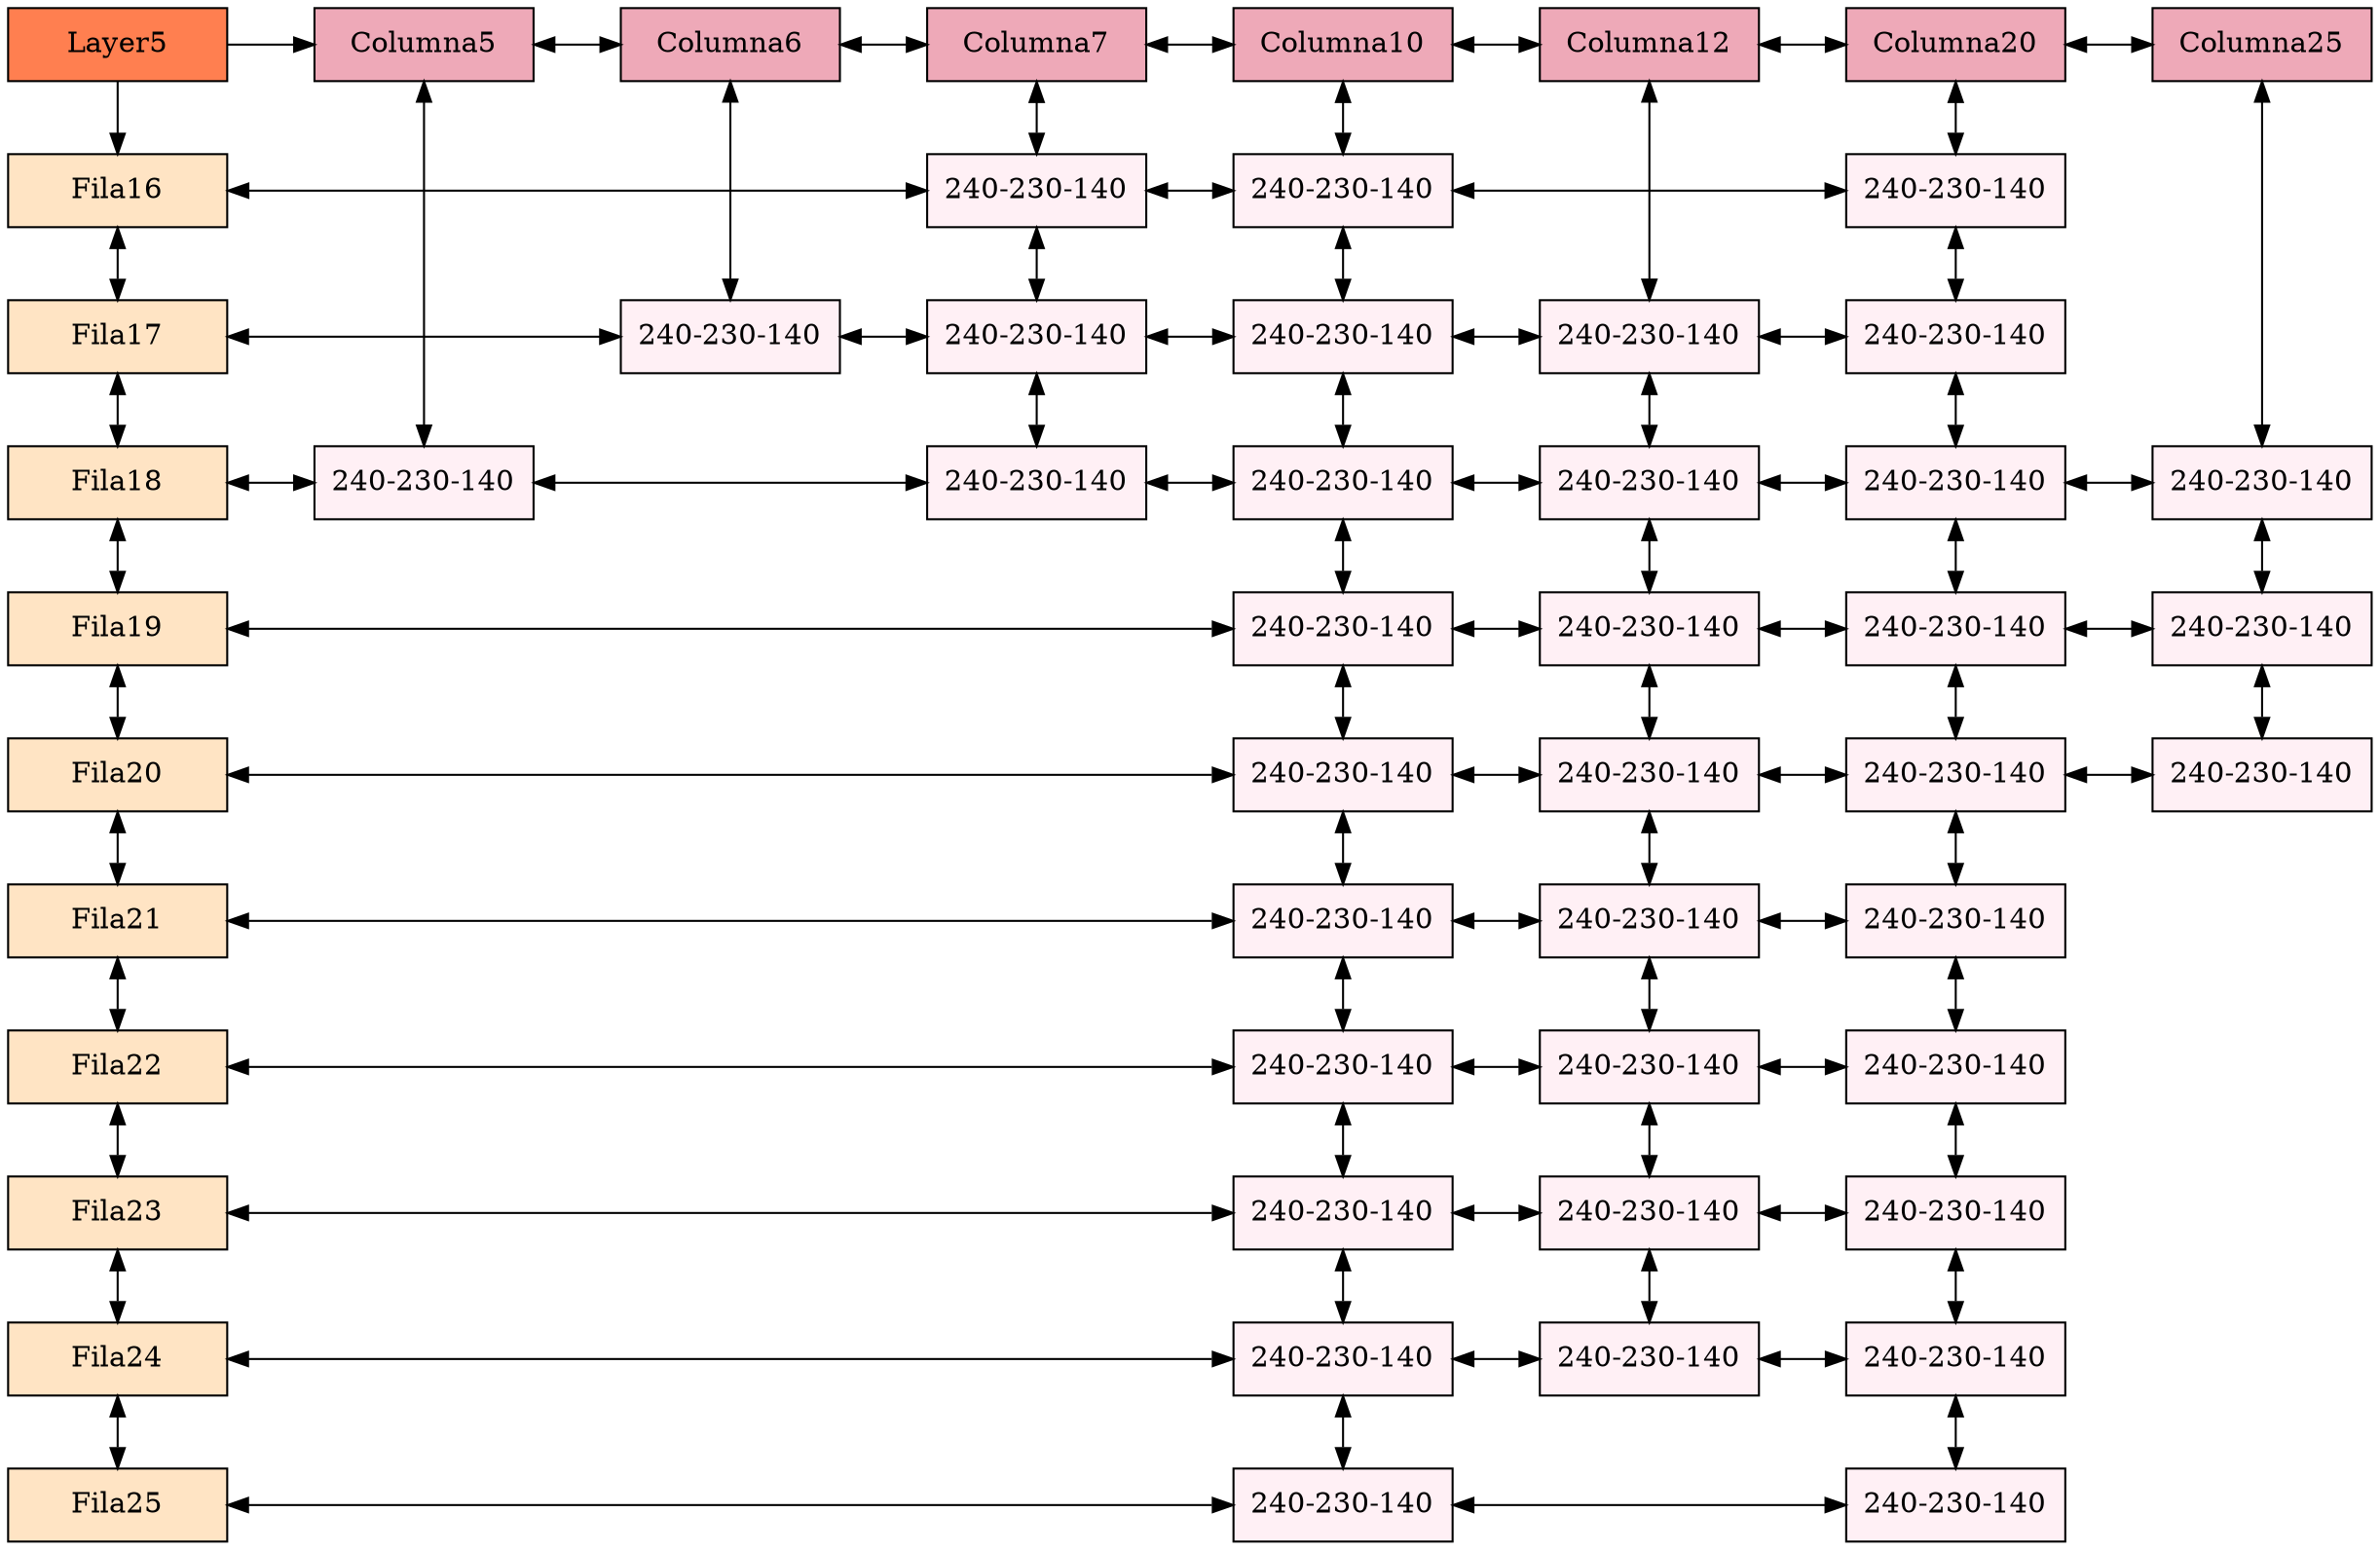 digraph Sparse_Matrix{
node [shape=box]
graph [ranksep="0.5", nodesep="0.6"];
/* Group 0 para alinear verticalmente RAIZ*/ 
Layer5[ label = "Layer5", width = 1.5, style = filled, fillcolor = coral, group = 0 ];

// Filas 
Fila16 [label = "Fila16" width = 1.5 style = filled, fillcolor = bisque1, group = 0 ];
Fila17 [label = "Fila17" width = 1.5 style = filled, fillcolor = bisque1, group = 0 ];
Fila18 [label = "Fila18" width = 1.5 style = filled, fillcolor = bisque1, group = 0 ];
Fila19 [label = "Fila19" width = 1.5 style = filled, fillcolor = bisque1, group = 0 ];
Fila20 [label = "Fila20" width = 1.5 style = filled, fillcolor = bisque1, group = 0 ];
Fila21 [label = "Fila21" width = 1.5 style = filled, fillcolor = bisque1, group = 0 ];
Fila22 [label = "Fila22" width = 1.5 style = filled, fillcolor = bisque1, group = 0 ];
Fila23 [label = "Fila23" width = 1.5 style = filled, fillcolor = bisque1, group = 0 ];
Fila24 [label = "Fila24" width = 1.5 style = filled, fillcolor = bisque1, group = 0 ];
Fila25 [label = "Fila25" width = 1.5 style = filled, fillcolor = bisque1, group = 0 ];

 //Enlaces de Filas
Fila16->Fila17 [dir = both];
Fila17->Fila18 [dir = both];
Fila18->Fila19 [dir = both];
Fila19->Fila20 [dir = both];
Fila20->Fila21 [dir = both];
Fila21->Fila22 [dir = both];
Fila22->Fila23 [dir = both];
Fila23->Fila24 [dir = both];
Fila24->Fila25 [dir = both];

 //Columnas
//Cada una con diferente group para alinear verticalmente con los nodos
Column5[label = "Columna5" width = 1.5 style = filled, fillcolor = pink2, group = 6];
Column6[label = "Columna6" width = 1.5 style = filled, fillcolor = pink2, group = 7];
Column7[label = "Columna7" width = 1.5 style = filled, fillcolor = pink2, group = 8];
Column10[label = "Columna10" width = 1.5 style = filled, fillcolor = pink2, group = 11];
Column12[label = "Columna12" width = 1.5 style = filled, fillcolor = pink2, group = 13];
Column20[label = "Columna20" width = 1.5 style = filled, fillcolor = pink2, group = 21];
Column25[label = "Columna25" width = 1.5 style = filled, fillcolor = pink2, group = 26];

 //Enlaces de Columnas
Column5->Column6 [dir = both];
Column6->Column7 [dir = both];
Column7->Column10 [dir = both];
Column10->Column12 [dir = both];
Column12->Column20 [dir = both];
Column20->Column25 [dir = both];

 // Alinear Raiz con Columnas
{rank = same; Layer5; Column5;  Column6;  Column7;  Column10;  Column12;  Column20;  Column25; };

 // Enlaces Raiz con primera fila y columna
Layer5->Column5;
Layer5->Fila16;

 //Creacion de nodos
//(^<---------------------- F I L A   16---------------------->
N7_F16 [label = "240-230-140" width = 1.5 group = 8 style = filled, fillcolor = lavenderblush1];
N10_F16 [label = "240-230-140" width = 1.5 group = 11 style = filled, fillcolor = lavenderblush1];
N20_F16 [label = "240-230-140" width = 1.5 group = 21 style = filled, fillcolor = lavenderblush1];

//(^<---------------------- F I L A   17---------------------->
N6_F17 [label = "240-230-140" width = 1.5 group = 7 style = filled, fillcolor = lavenderblush1];
N7_F17 [label = "240-230-140" width = 1.5 group = 8 style = filled, fillcolor = lavenderblush1];
N10_F17 [label = "240-230-140" width = 1.5 group = 11 style = filled, fillcolor = lavenderblush1];
N12_F17 [label = "240-230-140" width = 1.5 group = 13 style = filled, fillcolor = lavenderblush1];
N20_F17 [label = "240-230-140" width = 1.5 group = 21 style = filled, fillcolor = lavenderblush1];

//(^<---------------------- F I L A   18---------------------->
N5_F18 [label = "240-230-140" width = 1.5 group = 6 style = filled, fillcolor = lavenderblush1];
N7_F18 [label = "240-230-140" width = 1.5 group = 8 style = filled, fillcolor = lavenderblush1];
N10_F18 [label = "240-230-140" width = 1.5 group = 11 style = filled, fillcolor = lavenderblush1];
N12_F18 [label = "240-230-140" width = 1.5 group = 13 style = filled, fillcolor = lavenderblush1];
N20_F18 [label = "240-230-140" width = 1.5 group = 21 style = filled, fillcolor = lavenderblush1];
N25_F18 [label = "240-230-140" width = 1.5 group = 26 style = filled, fillcolor = lavenderblush1];

//(^<---------------------- F I L A   19---------------------->
N10_F19 [label = "240-230-140" width = 1.5 group = 11 style = filled, fillcolor = lavenderblush1];
N12_F19 [label = "240-230-140" width = 1.5 group = 13 style = filled, fillcolor = lavenderblush1];
N20_F19 [label = "240-230-140" width = 1.5 group = 21 style = filled, fillcolor = lavenderblush1];
N25_F19 [label = "240-230-140" width = 1.5 group = 26 style = filled, fillcolor = lavenderblush1];

//(^<---------------------- F I L A   20---------------------->
N10_F20 [label = "240-230-140" width = 1.5 group = 11 style = filled, fillcolor = lavenderblush1];
N12_F20 [label = "240-230-140" width = 1.5 group = 13 style = filled, fillcolor = lavenderblush1];
N20_F20 [label = "240-230-140" width = 1.5 group = 21 style = filled, fillcolor = lavenderblush1];
N25_F20 [label = "240-230-140" width = 1.5 group = 26 style = filled, fillcolor = lavenderblush1];

//(^<---------------------- F I L A   21---------------------->
N10_F21 [label = "240-230-140" width = 1.5 group = 11 style = filled, fillcolor = lavenderblush1];
N12_F21 [label = "240-230-140" width = 1.5 group = 13 style = filled, fillcolor = lavenderblush1];
N20_F21 [label = "240-230-140" width = 1.5 group = 21 style = filled, fillcolor = lavenderblush1];

//(^<---------------------- F I L A   22---------------------->
N10_F22 [label = "240-230-140" width = 1.5 group = 11 style = filled, fillcolor = lavenderblush1];
N12_F22 [label = "240-230-140" width = 1.5 group = 13 style = filled, fillcolor = lavenderblush1];
N20_F22 [label = "240-230-140" width = 1.5 group = 21 style = filled, fillcolor = lavenderblush1];

//(^<---------------------- F I L A   23---------------------->
N10_F23 [label = "240-230-140" width = 1.5 group = 11 style = filled, fillcolor = lavenderblush1];
N12_F23 [label = "240-230-140" width = 1.5 group = 13 style = filled, fillcolor = lavenderblush1];
N20_F23 [label = "240-230-140" width = 1.5 group = 21 style = filled, fillcolor = lavenderblush1];

//(^<---------------------- F I L A   24---------------------->
N10_F24 [label = "240-230-140" width = 1.5 group = 11 style = filled, fillcolor = lavenderblush1];
N12_F24 [label = "240-230-140" width = 1.5 group = 13 style = filled, fillcolor = lavenderblush1];
N20_F24 [label = "240-230-140" width = 1.5 group = 21 style = filled, fillcolor = lavenderblush1];

//(^<---------------------- F I L A   25---------------------->
N10_F25 [label = "240-230-140" width = 1.5 group = 11 style = filled, fillcolor = lavenderblush1];
N20_F25 [label = "240-230-140" width = 1.5 group = 21 style = filled, fillcolor = lavenderblush1];


 //Creacion de enlaces de nodos
//E N L A C E S  F I L A   16
Column7->N7_F16 [dir = both];
Fila16->N7_F16 [dir = both];
N7_F16->N10_F16 [dir = both];
Column10->N10_F16 [dir = both];
N10_F16->N20_F16 [dir = both];
Column20->N20_F16 [dir = both];
//Alineacion vertical de nodos con la fila
{rank = same; Fila16; N7_F16; N10_F16; N20_F16;  };

//E N L A C E S  F I L A   17
Column6->N6_F17 [dir = both];
Fila17->N6_F17 [dir = both];
N6_F17->N7_F17 [dir = both];
N7_F17->N7_F16 [dir = both];
N7_F17->N10_F17 [dir = both];
N10_F17->N10_F16 [dir = both];
N10_F17->N12_F17 [dir = both];
Column12->N12_F17 [dir = both];
N12_F17->N20_F17 [dir = both];
N20_F17->N20_F16 [dir = both];
//Alineacion vertical de nodos con la fila
{rank = same; Fila17; N6_F17; N7_F17; N10_F17; N12_F17; N20_F17;  };

//E N L A C E S  F I L A   18
Column5->N5_F18 [dir = both];
Fila18->N5_F18 [dir = both];
N5_F18->N7_F18 [dir = both];
N7_F18->N7_F17 [dir = both];
N7_F18->N10_F18 [dir = both];
N10_F18->N10_F17 [dir = both];
N10_F18->N12_F18 [dir = both];
N12_F18->N12_F17 [dir = both];
N12_F18->N20_F18 [dir = both];
N20_F18->N20_F17 [dir = both];
N20_F18->N25_F18 [dir = both];
Column25->N25_F18 [dir = both];
//Alineacion vertical de nodos con la fila
{rank = same; Fila18; N5_F18; N7_F18; N10_F18; N12_F18; N20_F18; N25_F18;  };

//E N L A C E S  F I L A   19
N10_F19->N10_F18 [dir = both];
Fila19->N10_F19 [dir = both];
N10_F19->N12_F19 [dir = both];
N12_F19->N12_F18 [dir = both];
N12_F19->N20_F19 [dir = both];
N20_F19->N20_F18 [dir = both];
N20_F19->N25_F19 [dir = both];
N25_F19->N25_F18 [dir = both];
//Alineacion vertical de nodos con la fila
{rank = same; Fila19; N10_F19; N12_F19; N20_F19; N25_F19;  };

//E N L A C E S  F I L A   20
N10_F20->N10_F19 [dir = both];
Fila20->N10_F20 [dir = both];
N10_F20->N12_F20 [dir = both];
N12_F20->N12_F19 [dir = both];
N12_F20->N20_F20 [dir = both];
N20_F20->N20_F19 [dir = both];
N20_F20->N25_F20 [dir = both];
N25_F20->N25_F19 [dir = both];
//Alineacion vertical de nodos con la fila
{rank = same; Fila20; N10_F20; N12_F20; N20_F20; N25_F20;  };

//E N L A C E S  F I L A   21
N10_F21->N10_F20 [dir = both];
Fila21->N10_F21 [dir = both];
N10_F21->N12_F21 [dir = both];
N12_F21->N12_F20 [dir = both];
N12_F21->N20_F21 [dir = both];
N20_F21->N20_F20 [dir = both];
//Alineacion vertical de nodos con la fila
{rank = same; Fila21; N10_F21; N12_F21; N20_F21;  };

//E N L A C E S  F I L A   22
N10_F22->N10_F21 [dir = both];
Fila22->N10_F22 [dir = both];
N10_F22->N12_F22 [dir = both];
N12_F22->N12_F21 [dir = both];
N12_F22->N20_F22 [dir = both];
N20_F22->N20_F21 [dir = both];
//Alineacion vertical de nodos con la fila
{rank = same; Fila22; N10_F22; N12_F22; N20_F22;  };

//E N L A C E S  F I L A   23
N10_F23->N10_F22 [dir = both];
Fila23->N10_F23 [dir = both];
N10_F23->N12_F23 [dir = both];
N12_F23->N12_F22 [dir = both];
N12_F23->N20_F23 [dir = both];
N20_F23->N20_F22 [dir = both];
//Alineacion vertical de nodos con la fila
{rank = same; Fila23; N10_F23; N12_F23; N20_F23;  };

//E N L A C E S  F I L A   24
N10_F24->N10_F23 [dir = both];
Fila24->N10_F24 [dir = both];
N10_F24->N12_F24 [dir = both];
N12_F24->N12_F23 [dir = both];
N12_F24->N20_F24 [dir = both];
N20_F24->N20_F23 [dir = both];
//Alineacion vertical de nodos con la fila
{rank = same; Fila24; N10_F24; N12_F24; N20_F24;  };

//E N L A C E S  F I L A   25
N10_F25->N10_F24 [dir = both];
Fila25->N10_F25 [dir = both];
N10_F25->N20_F25 [dir = both];
N20_F25->N20_F24 [dir = both];
//Alineacion vertical de nodos con la fila
{rank = same; Fila25; N10_F25; N20_F25;  };

}
